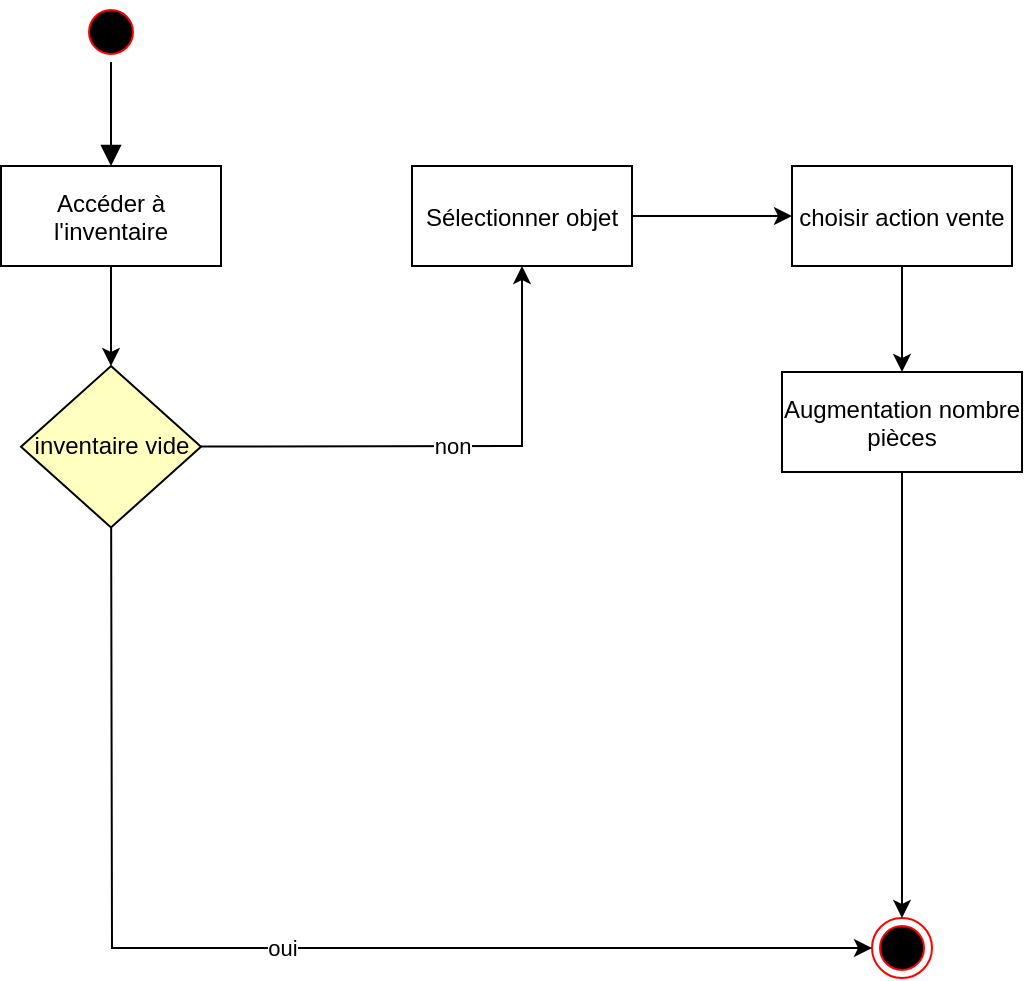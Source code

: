 <mxfile version="13.7.9" type="device"><diagram name="Page-1" id="e7e014a7-5840-1c2e-5031-d8a46d1fe8dd"><mxGraphModel dx="1086" dy="806" grid="1" gridSize="10" guides="1" tooltips="1" connect="1" arrows="1" fold="1" page="1" pageScale="1" pageWidth="1169" pageHeight="826" background="#ffffff" math="0" shadow="0"><root><mxCell id="0"/><mxCell id="1" parent="0"/><mxCell id="UD9zhraPYJoLendP_A7f-50" value="" style="ellipse;shape=startState;fillColor=#000000;strokeColor=#ff0000;" parent="1" vertex="1"><mxGeometry x="274.5" y="178" width="30" height="30" as="geometry"/></mxCell><mxCell id="UD9zhraPYJoLendP_A7f-51" value="" style="edgeStyle=elbowEdgeStyle;elbow=horizontal;verticalAlign=bottom;endArrow=block;endSize=8;endFill=1;rounded=0" parent="1" source="UD9zhraPYJoLendP_A7f-50" target="UD9zhraPYJoLendP_A7f-52" edge="1"><mxGeometry x="110" y="50" as="geometry"><mxPoint x="125" y="120" as="targetPoint"/></mxGeometry></mxCell><mxCell id="X6_2uX3jZtztdOTNRUv_-21" style="edgeStyle=none;rounded=0;orthogonalLoop=1;jettySize=auto;html=1;" parent="1" source="UD9zhraPYJoLendP_A7f-52" target="X6_2uX3jZtztdOTNRUv_-20" edge="1"><mxGeometry relative="1" as="geometry"/></mxCell><mxCell id="UD9zhraPYJoLendP_A7f-52" value="Accéder à &#10;l'inventaire" style="" parent="1" vertex="1"><mxGeometry x="234.5" y="260" width="110" height="50" as="geometry"/></mxCell><mxCell id="FlTSjSNIx4wWshFWz1p3-14" value="" style="ellipse;shape=endState;fillColor=#000000;strokeColor=#ff0000" parent="1" vertex="1"><mxGeometry x="670" y="636" width="30" height="30" as="geometry"/></mxCell><mxCell id="X6_2uX3jZtztdOTNRUv_-4" style="edgeStyle=orthogonalEdgeStyle;rounded=0;orthogonalLoop=1;jettySize=auto;html=1;" parent="1" source="X6_2uX3jZtztdOTNRUv_-1" target="X6_2uX3jZtztdOTNRUv_-2" edge="1"><mxGeometry relative="1" as="geometry"/></mxCell><mxCell id="X6_2uX3jZtztdOTNRUv_-1" value="Sélectionner objet" style="" parent="1" vertex="1"><mxGeometry x="440" y="260" width="110" height="50" as="geometry"/></mxCell><mxCell id="X6_2uX3jZtztdOTNRUv_-6" style="edgeStyle=orthogonalEdgeStyle;rounded=0;orthogonalLoop=1;jettySize=auto;html=1;" parent="1" source="X6_2uX3jZtztdOTNRUv_-2" target="SCSbsfOSv27TTuTnev5e-1" edge="1"><mxGeometry relative="1" as="geometry"><mxPoint x="870.006" y="285" as="targetPoint"/></mxGeometry></mxCell><mxCell id="X6_2uX3jZtztdOTNRUv_-2" value="choisir action vente" style="" parent="1" vertex="1"><mxGeometry x="630" y="260" width="110" height="50" as="geometry"/></mxCell><mxCell id="X6_2uX3jZtztdOTNRUv_-22" value="non" style="edgeStyle=none;rounded=0;orthogonalLoop=1;jettySize=auto;html=1;" parent="1" source="X6_2uX3jZtztdOTNRUv_-20" target="X6_2uX3jZtztdOTNRUv_-1" edge="1"><mxGeometry relative="1" as="geometry"><Array as="points"><mxPoint x="495" y="400"/></Array></mxGeometry></mxCell><mxCell id="X6_2uX3jZtztdOTNRUv_-23" value="oui" style="edgeStyle=none;rounded=0;orthogonalLoop=1;jettySize=auto;html=1;" parent="1" source="X6_2uX3jZtztdOTNRUv_-20" target="FlTSjSNIx4wWshFWz1p3-14" edge="1"><mxGeometry relative="1" as="geometry"><Array as="points"><mxPoint x="290" y="651"/></Array></mxGeometry></mxCell><mxCell id="X6_2uX3jZtztdOTNRUv_-20" value="inventaire vide" style="rhombus;whiteSpace=wrap;html=1;fillColor=#ffffc0;" parent="1" vertex="1"><mxGeometry x="244.5" y="360" width="90" height="80.75" as="geometry"/></mxCell><mxCell id="SCSbsfOSv27TTuTnev5e-3" style="edgeStyle=orthogonalEdgeStyle;rounded=0;orthogonalLoop=1;jettySize=auto;html=1;" edge="1" parent="1" source="SCSbsfOSv27TTuTnev5e-1" target="FlTSjSNIx4wWshFWz1p3-14"><mxGeometry relative="1" as="geometry"/></mxCell><mxCell id="SCSbsfOSv27TTuTnev5e-1" value="Augmentation nombre&#10;pièces" style="" vertex="1" parent="1"><mxGeometry x="625" y="363" width="120" height="50" as="geometry"/></mxCell></root></mxGraphModel></diagram></mxfile>